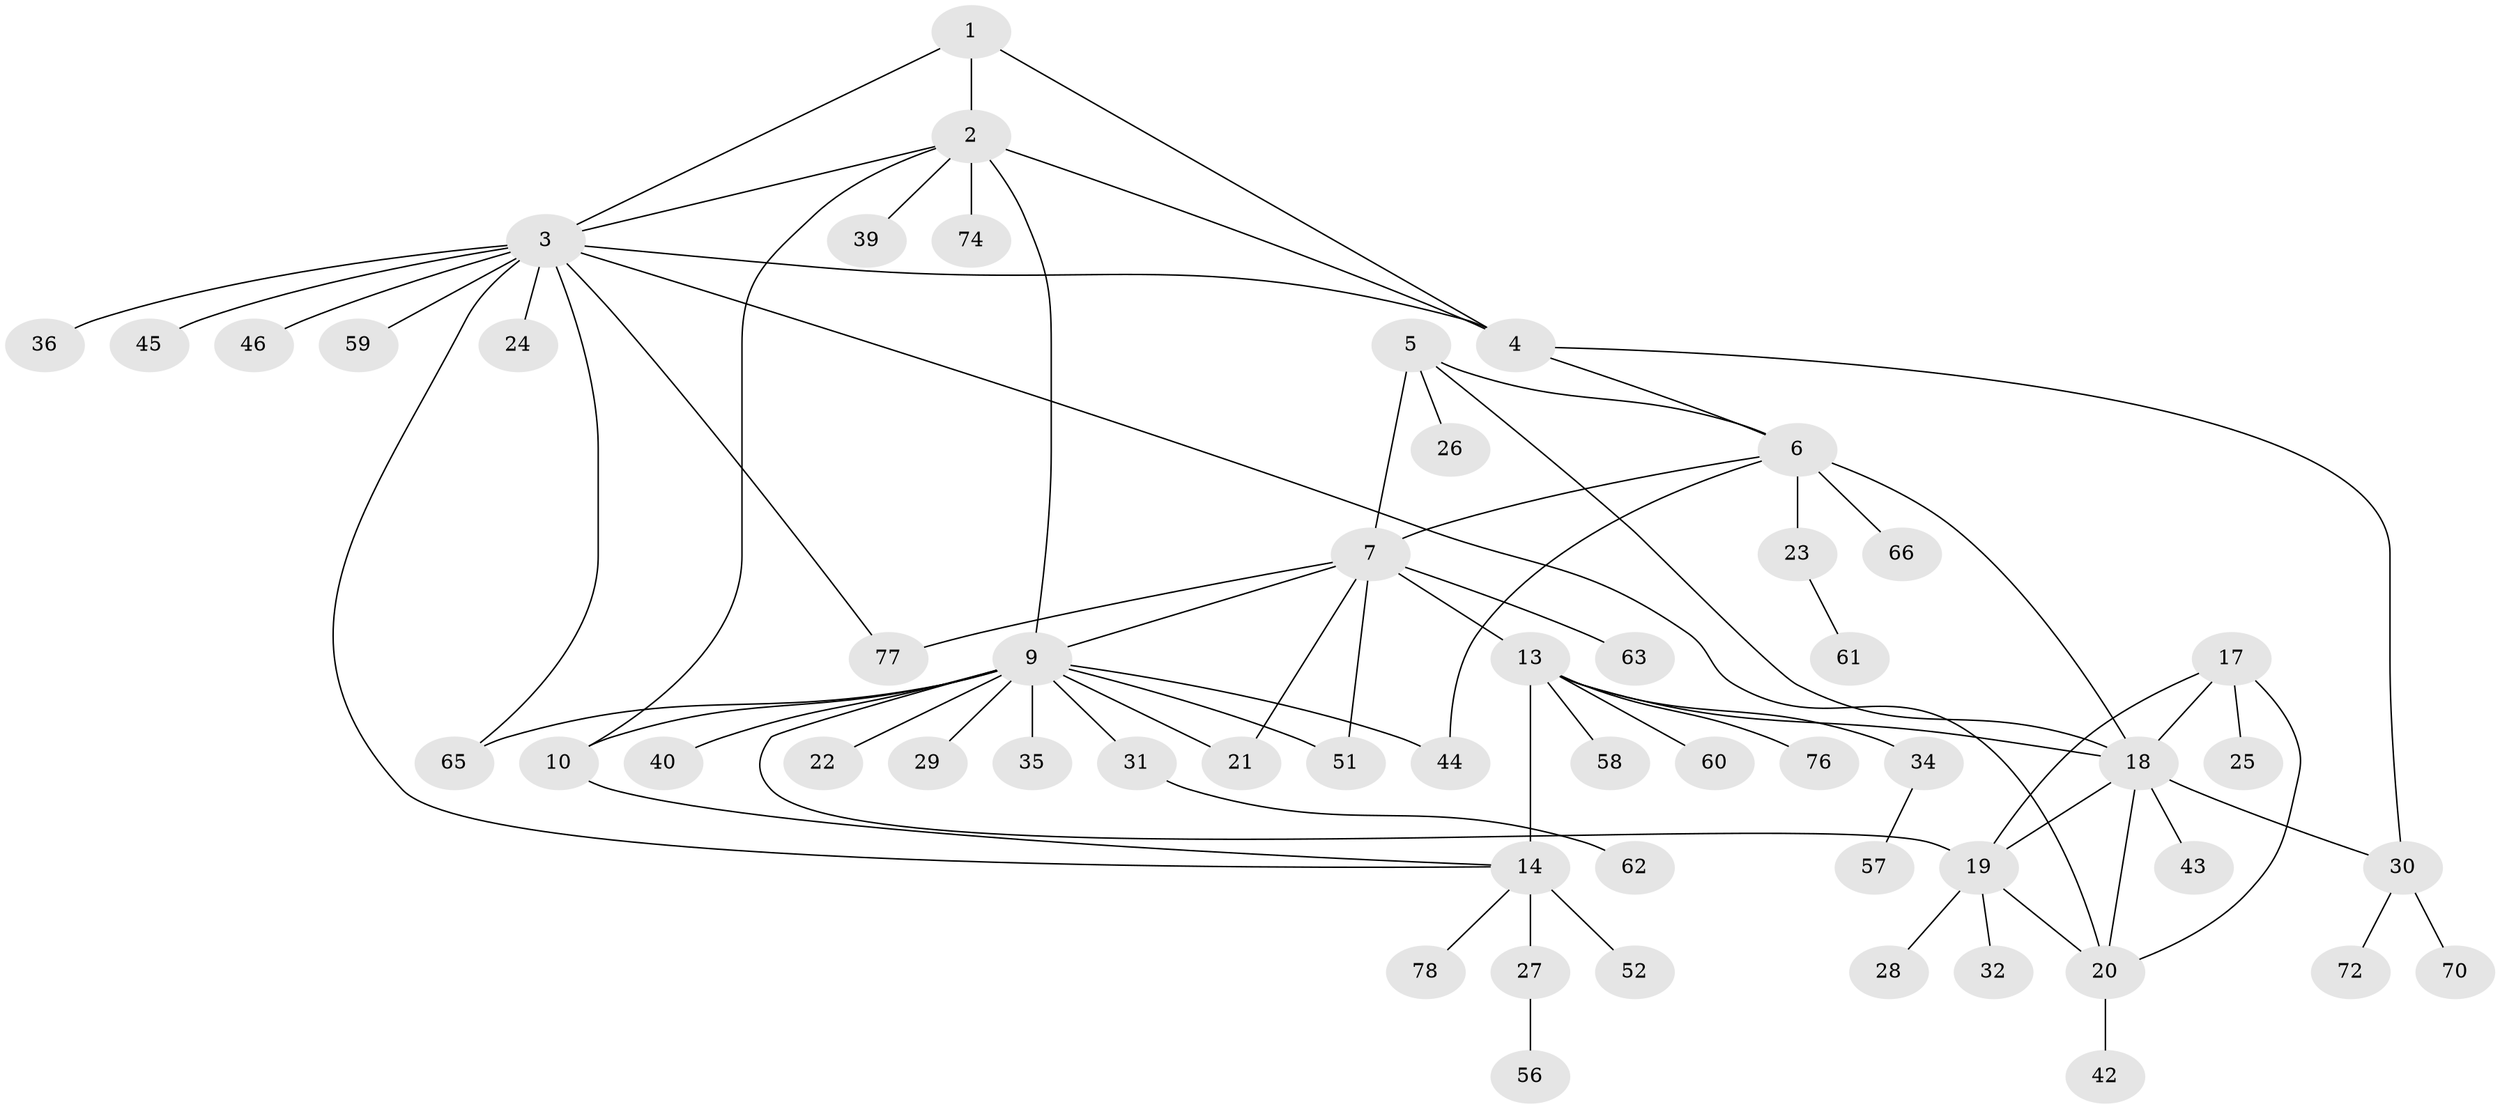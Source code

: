 // original degree distribution, {4: 0.05, 6: 0.0625, 11: 0.0125, 8: 0.0125, 5: 0.05, 7: 0.0375, 10: 0.0125, 9: 0.025, 3: 0.0625, 2: 0.1625, 1: 0.5125}
// Generated by graph-tools (version 1.1) at 2025/42/03/06/25 10:42:11]
// undirected, 55 vertices, 75 edges
graph export_dot {
graph [start="1"]
  node [color=gray90,style=filled];
  1 [super="+48"];
  2 [super="+12"];
  3 [super="+37"];
  4 [super="+75"];
  5 [super="+41"];
  6 [super="+68"];
  7 [super="+8"];
  9 [super="+11"];
  10 [super="+53"];
  13 [super="+16"];
  14 [super="+15"];
  17;
  18 [super="+69"];
  19 [super="+50"];
  20 [super="+54"];
  21 [super="+49"];
  22 [super="+71"];
  23 [super="+79"];
  24;
  25 [super="+33"];
  26;
  27 [super="+47"];
  28;
  29 [super="+73"];
  30 [super="+38"];
  31;
  32;
  34;
  35;
  36;
  39;
  40;
  42 [super="+80"];
  43;
  44 [super="+55"];
  45;
  46;
  51;
  52 [super="+64"];
  56;
  57;
  58;
  59;
  60;
  61;
  62;
  63 [super="+67"];
  65;
  66;
  70;
  72;
  74;
  76;
  77;
  78;
  1 -- 2;
  1 -- 3;
  1 -- 4;
  2 -- 3;
  2 -- 4;
  2 -- 39;
  2 -- 74;
  2 -- 9 [weight=2];
  2 -- 10;
  3 -- 4;
  3 -- 14;
  3 -- 20;
  3 -- 24;
  3 -- 36;
  3 -- 59;
  3 -- 65;
  3 -- 77;
  3 -- 45;
  3 -- 46;
  4 -- 6;
  4 -- 30;
  5 -- 6;
  5 -- 7 [weight=2];
  5 -- 18;
  5 -- 26;
  6 -- 7 [weight=2];
  6 -- 23;
  6 -- 44;
  6 -- 66;
  6 -- 18;
  7 -- 63;
  7 -- 51;
  7 -- 21;
  7 -- 9;
  7 -- 77;
  7 -- 13;
  9 -- 10 [weight=2];
  9 -- 19;
  9 -- 22;
  9 -- 29;
  9 -- 35;
  9 -- 40;
  9 -- 65;
  9 -- 51;
  9 -- 21;
  9 -- 44;
  9 -- 31;
  10 -- 14;
  13 -- 14 [weight=4];
  13 -- 18 [weight=2];
  13 -- 34;
  13 -- 76;
  13 -- 58;
  13 -- 60;
  14 -- 78;
  14 -- 52;
  14 -- 27;
  17 -- 18;
  17 -- 19;
  17 -- 20;
  17 -- 25;
  18 -- 19;
  18 -- 20;
  18 -- 30;
  18 -- 43;
  19 -- 20;
  19 -- 28;
  19 -- 32;
  20 -- 42;
  23 -- 61;
  27 -- 56;
  30 -- 70;
  30 -- 72;
  31 -- 62;
  34 -- 57;
}
